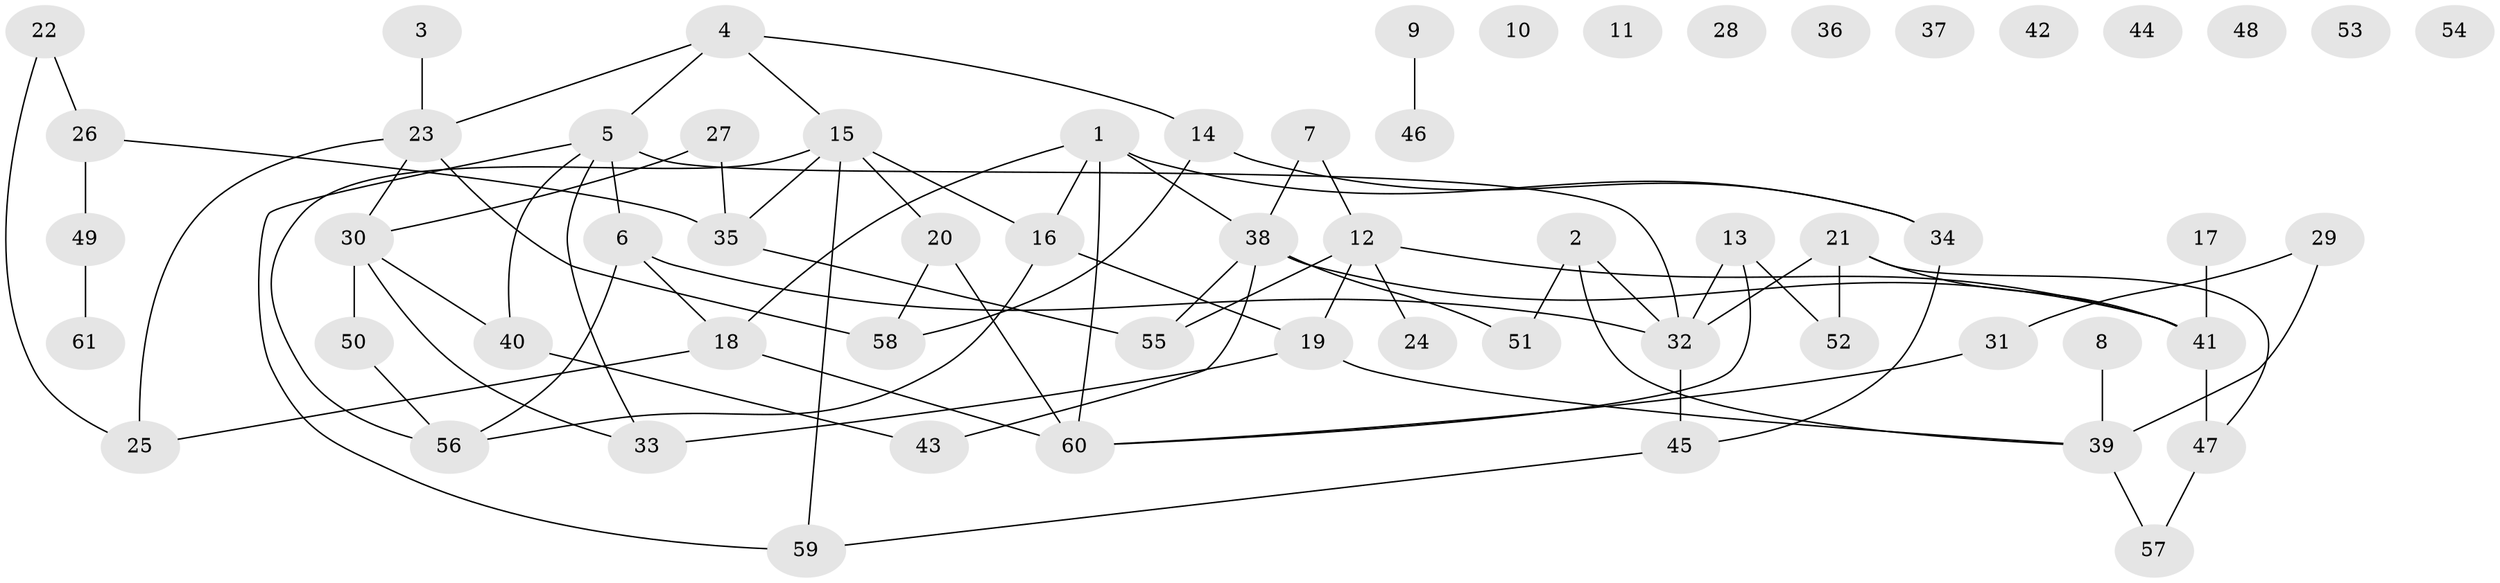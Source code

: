 // Generated by graph-tools (version 1.1) at 2025/13/03/09/25 04:13:09]
// undirected, 61 vertices, 81 edges
graph export_dot {
graph [start="1"]
  node [color=gray90,style=filled];
  1;
  2;
  3;
  4;
  5;
  6;
  7;
  8;
  9;
  10;
  11;
  12;
  13;
  14;
  15;
  16;
  17;
  18;
  19;
  20;
  21;
  22;
  23;
  24;
  25;
  26;
  27;
  28;
  29;
  30;
  31;
  32;
  33;
  34;
  35;
  36;
  37;
  38;
  39;
  40;
  41;
  42;
  43;
  44;
  45;
  46;
  47;
  48;
  49;
  50;
  51;
  52;
  53;
  54;
  55;
  56;
  57;
  58;
  59;
  60;
  61;
  1 -- 16;
  1 -- 18;
  1 -- 34;
  1 -- 38;
  1 -- 60;
  2 -- 32;
  2 -- 39;
  2 -- 51;
  3 -- 23;
  4 -- 5;
  4 -- 14;
  4 -- 15;
  4 -- 23;
  5 -- 6;
  5 -- 32;
  5 -- 33;
  5 -- 40;
  5 -- 59;
  6 -- 18;
  6 -- 32;
  6 -- 56;
  7 -- 12;
  7 -- 38;
  8 -- 39;
  9 -- 46;
  12 -- 19;
  12 -- 24;
  12 -- 41;
  12 -- 55;
  13 -- 32;
  13 -- 52;
  13 -- 60;
  14 -- 34;
  14 -- 58;
  15 -- 16;
  15 -- 20;
  15 -- 35;
  15 -- 56;
  15 -- 59;
  16 -- 19;
  16 -- 56;
  17 -- 41;
  18 -- 25;
  18 -- 60;
  19 -- 33;
  19 -- 39;
  20 -- 58;
  20 -- 60;
  21 -- 32;
  21 -- 41;
  21 -- 47;
  21 -- 52;
  22 -- 25;
  22 -- 26;
  23 -- 25;
  23 -- 30;
  23 -- 58;
  26 -- 35;
  26 -- 49;
  27 -- 30;
  27 -- 35;
  29 -- 31;
  29 -- 39;
  30 -- 33;
  30 -- 40;
  30 -- 50;
  31 -- 60;
  32 -- 45;
  34 -- 45;
  35 -- 55;
  38 -- 41;
  38 -- 43;
  38 -- 51;
  38 -- 55;
  39 -- 57;
  40 -- 43;
  41 -- 47;
  45 -- 59;
  47 -- 57;
  49 -- 61;
  50 -- 56;
}
